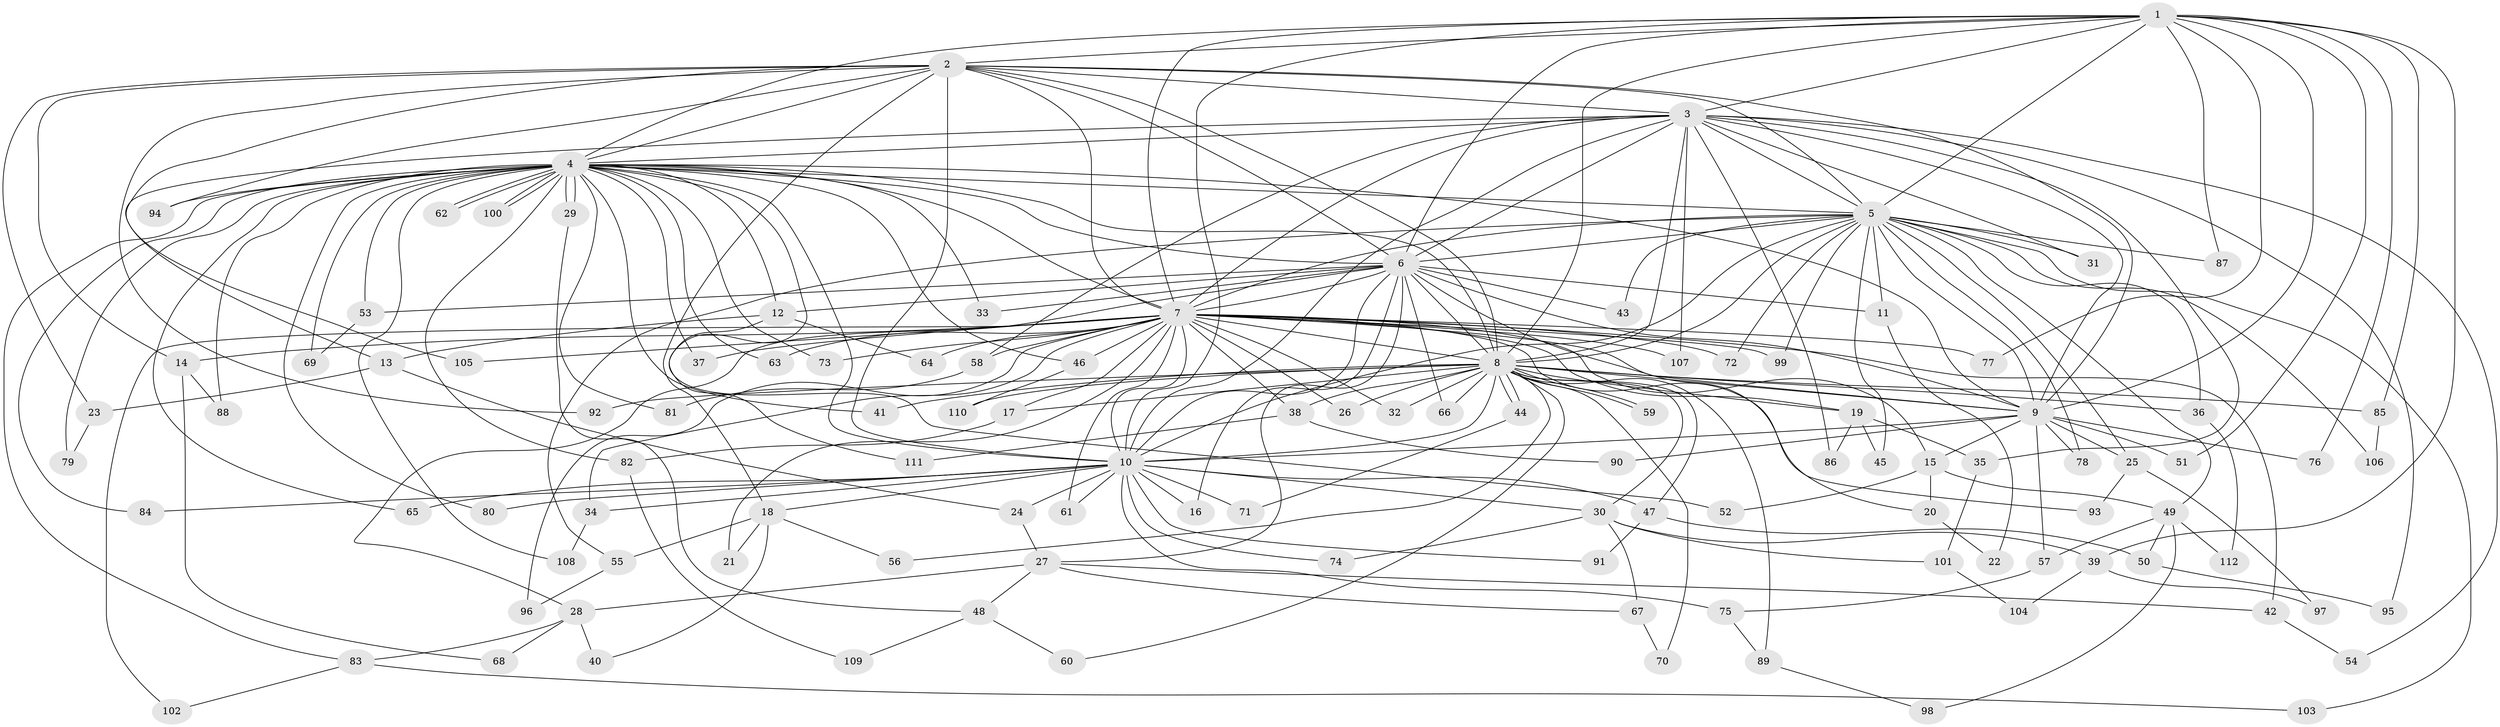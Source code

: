 // coarse degree distribution, {15: 0.021739130434782608, 25: 0.010869565217391304, 47: 0.010869565217391304, 19: 0.010869565217391304, 31: 0.010869565217391304, 29: 0.010869565217391304, 16: 0.010869565217391304, 3: 0.1956521739130435, 7: 0.010869565217391304, 4: 0.07608695652173914, 2: 0.5760869565217391, 6: 0.03260869565217391, 5: 0.021739130434782608}
// Generated by graph-tools (version 1.1) at 2025/23/03/03/25 07:23:45]
// undirected, 112 vertices, 249 edges
graph export_dot {
graph [start="1"]
  node [color=gray90,style=filled];
  1;
  2;
  3;
  4;
  5;
  6;
  7;
  8;
  9;
  10;
  11;
  12;
  13;
  14;
  15;
  16;
  17;
  18;
  19;
  20;
  21;
  22;
  23;
  24;
  25;
  26;
  27;
  28;
  29;
  30;
  31;
  32;
  33;
  34;
  35;
  36;
  37;
  38;
  39;
  40;
  41;
  42;
  43;
  44;
  45;
  46;
  47;
  48;
  49;
  50;
  51;
  52;
  53;
  54;
  55;
  56;
  57;
  58;
  59;
  60;
  61;
  62;
  63;
  64;
  65;
  66;
  67;
  68;
  69;
  70;
  71;
  72;
  73;
  74;
  75;
  76;
  77;
  78;
  79;
  80;
  81;
  82;
  83;
  84;
  85;
  86;
  87;
  88;
  89;
  90;
  91;
  92;
  93;
  94;
  95;
  96;
  97;
  98;
  99;
  100;
  101;
  102;
  103;
  104;
  105;
  106;
  107;
  108;
  109;
  110;
  111;
  112;
  1 -- 2;
  1 -- 3;
  1 -- 4;
  1 -- 5;
  1 -- 6;
  1 -- 7;
  1 -- 8;
  1 -- 9;
  1 -- 10;
  1 -- 39;
  1 -- 51;
  1 -- 76;
  1 -- 77;
  1 -- 85;
  1 -- 87;
  2 -- 3;
  2 -- 4;
  2 -- 5;
  2 -- 6;
  2 -- 7;
  2 -- 8;
  2 -- 9;
  2 -- 10;
  2 -- 14;
  2 -- 18;
  2 -- 23;
  2 -- 92;
  2 -- 94;
  2 -- 105;
  3 -- 4;
  3 -- 5;
  3 -- 6;
  3 -- 7;
  3 -- 8;
  3 -- 9;
  3 -- 10;
  3 -- 13;
  3 -- 31;
  3 -- 35;
  3 -- 54;
  3 -- 58;
  3 -- 86;
  3 -- 95;
  3 -- 107;
  4 -- 5;
  4 -- 6;
  4 -- 7;
  4 -- 8;
  4 -- 9;
  4 -- 10;
  4 -- 12;
  4 -- 29;
  4 -- 29;
  4 -- 33;
  4 -- 37;
  4 -- 41;
  4 -- 46;
  4 -- 53;
  4 -- 62;
  4 -- 62;
  4 -- 63;
  4 -- 65;
  4 -- 69;
  4 -- 73;
  4 -- 79;
  4 -- 80;
  4 -- 81;
  4 -- 82;
  4 -- 83;
  4 -- 84;
  4 -- 88;
  4 -- 94;
  4 -- 100;
  4 -- 100;
  4 -- 108;
  4 -- 111;
  5 -- 6;
  5 -- 7;
  5 -- 8;
  5 -- 9;
  5 -- 10;
  5 -- 11;
  5 -- 25;
  5 -- 31;
  5 -- 36;
  5 -- 43;
  5 -- 45;
  5 -- 49;
  5 -- 55;
  5 -- 72;
  5 -- 78;
  5 -- 87;
  5 -- 99;
  5 -- 103;
  5 -- 106;
  6 -- 7;
  6 -- 8;
  6 -- 9;
  6 -- 10;
  6 -- 11;
  6 -- 12;
  6 -- 16;
  6 -- 20;
  6 -- 27;
  6 -- 28;
  6 -- 33;
  6 -- 43;
  6 -- 53;
  6 -- 66;
  7 -- 8;
  7 -- 9;
  7 -- 10;
  7 -- 14;
  7 -- 15;
  7 -- 17;
  7 -- 19;
  7 -- 21;
  7 -- 26;
  7 -- 32;
  7 -- 34;
  7 -- 37;
  7 -- 38;
  7 -- 42;
  7 -- 46;
  7 -- 58;
  7 -- 61;
  7 -- 63;
  7 -- 64;
  7 -- 72;
  7 -- 73;
  7 -- 77;
  7 -- 93;
  7 -- 96;
  7 -- 99;
  7 -- 102;
  7 -- 105;
  7 -- 107;
  8 -- 9;
  8 -- 10;
  8 -- 17;
  8 -- 19;
  8 -- 26;
  8 -- 30;
  8 -- 32;
  8 -- 36;
  8 -- 38;
  8 -- 41;
  8 -- 44;
  8 -- 44;
  8 -- 47;
  8 -- 56;
  8 -- 59;
  8 -- 59;
  8 -- 60;
  8 -- 66;
  8 -- 70;
  8 -- 85;
  8 -- 89;
  8 -- 92;
  8 -- 110;
  9 -- 10;
  9 -- 15;
  9 -- 25;
  9 -- 51;
  9 -- 57;
  9 -- 76;
  9 -- 78;
  9 -- 90;
  10 -- 16;
  10 -- 18;
  10 -- 24;
  10 -- 30;
  10 -- 34;
  10 -- 47;
  10 -- 61;
  10 -- 65;
  10 -- 71;
  10 -- 74;
  10 -- 75;
  10 -- 80;
  10 -- 84;
  10 -- 91;
  11 -- 22;
  12 -- 13;
  12 -- 52;
  12 -- 64;
  13 -- 23;
  13 -- 24;
  14 -- 68;
  14 -- 88;
  15 -- 20;
  15 -- 49;
  15 -- 52;
  17 -- 82;
  18 -- 21;
  18 -- 40;
  18 -- 55;
  18 -- 56;
  19 -- 35;
  19 -- 45;
  19 -- 86;
  20 -- 22;
  23 -- 79;
  24 -- 27;
  25 -- 93;
  25 -- 97;
  27 -- 28;
  27 -- 42;
  27 -- 48;
  27 -- 67;
  28 -- 40;
  28 -- 68;
  28 -- 83;
  29 -- 48;
  30 -- 39;
  30 -- 67;
  30 -- 74;
  30 -- 101;
  34 -- 108;
  35 -- 101;
  36 -- 112;
  38 -- 90;
  38 -- 111;
  39 -- 97;
  39 -- 104;
  42 -- 54;
  44 -- 71;
  46 -- 110;
  47 -- 50;
  47 -- 91;
  48 -- 60;
  48 -- 109;
  49 -- 50;
  49 -- 57;
  49 -- 98;
  49 -- 112;
  50 -- 95;
  53 -- 69;
  55 -- 96;
  57 -- 75;
  58 -- 81;
  67 -- 70;
  75 -- 89;
  82 -- 109;
  83 -- 102;
  83 -- 103;
  85 -- 106;
  89 -- 98;
  101 -- 104;
}
